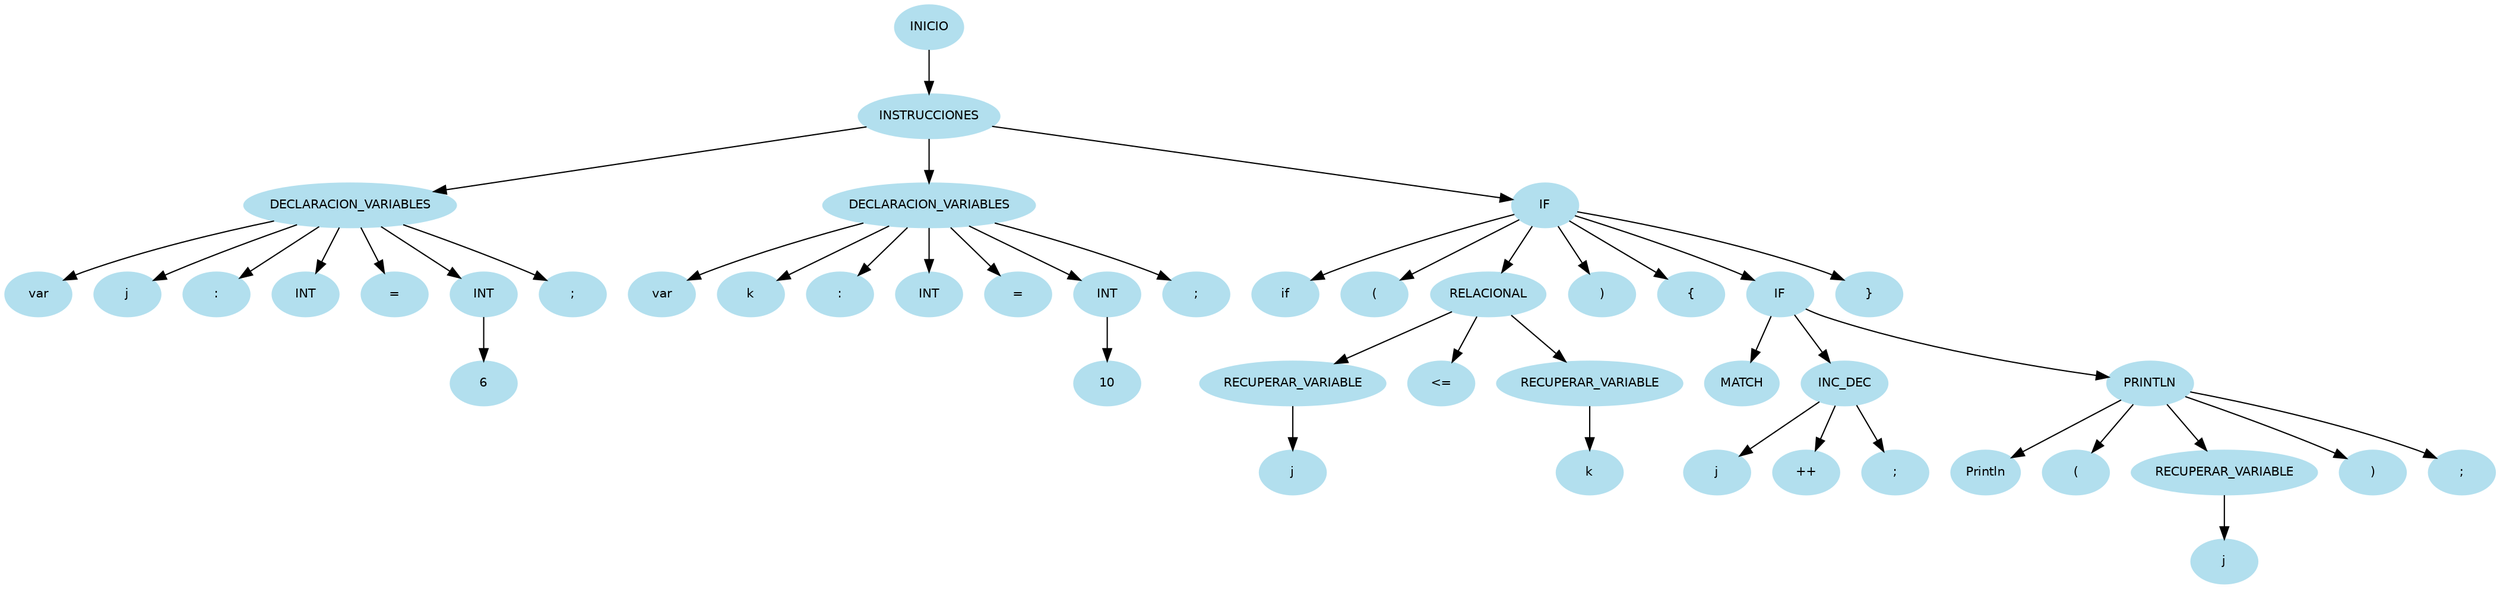 digraph arbolAST{
node [shape=oval, style=filled, color=lightblue2, fontname=Helvetica, fontsize=10];
edge [fontname=Helvetica, fontsize=10];
n0[label="INICIO"];
n1[label="INSTRUCCIONES"];
n0 -> n1;
n2[label="DECLARACION_VARIABLES"];
n1 -> n2;
n3[label="var"];
n2 -> n3;
n4[label="j"];
n2 -> n4;
n5[label=":"];
n2 -> n5;
n6[label="INT"];
n2 -> n6;
n7[label="="];
n2 -> n7;
n8[label="INT"];
n2 -> n8;
n9[label="6"];
n8 -> n9;
n10[label=";"];
n2 -> n10;
n11[label="DECLARACION_VARIABLES"];
n1 -> n11;
n12[label="var"];
n11 -> n12;
n13[label="k"];
n11 -> n13;
n14[label=":"];
n11 -> n14;
n15[label="INT"];
n11 -> n15;
n16[label="="];
n11 -> n16;
n17[label="INT"];
n11 -> n17;
n18[label="10"];
n17 -> n18;
n19[label=";"];
n11 -> n19;
n20[label="IF"];
n1 -> n20;
n21[label="if"];
n20 -> n21;
n22[label="("];
n20 -> n22;
n23[label="RELACIONAL"];
n20 -> n23;
n24[label="RECUPERAR_VARIABLE"];
n23 -> n24;
n25[label="j"];
n24 -> n25;
n26[label="<="];
n23 -> n26;
n27[label="RECUPERAR_VARIABLE"];
n23 -> n27;
n28[label="k"];
n27 -> n28;
n29[label=")"];
n20 -> n29;
n30[label="{"];
n20 -> n30;
n31[label="IF"];
n20 -> n31;
n32[label="MATCH"];
n31 -> n32;
n33[label="INC_DEC"];
n31 -> n33;
n34[label="j"];
n33 -> n34;
n35[label="++"];
n33 -> n35;
n36[label=";"];
n33 -> n36;
n37[label="PRINTLN"];
n31 -> n37;
n38[label="Println"];
n37 -> n38;
n39[label="("];
n37 -> n39;
n40[label="RECUPERAR_VARIABLE"];
n37 -> n40;
n41[label="j"];
n40 -> n41;
n42[label=")"];
n37 -> n42;
n43[label=";"];
n37 -> n43;
n44[label="}"];
n20 -> n44;
}